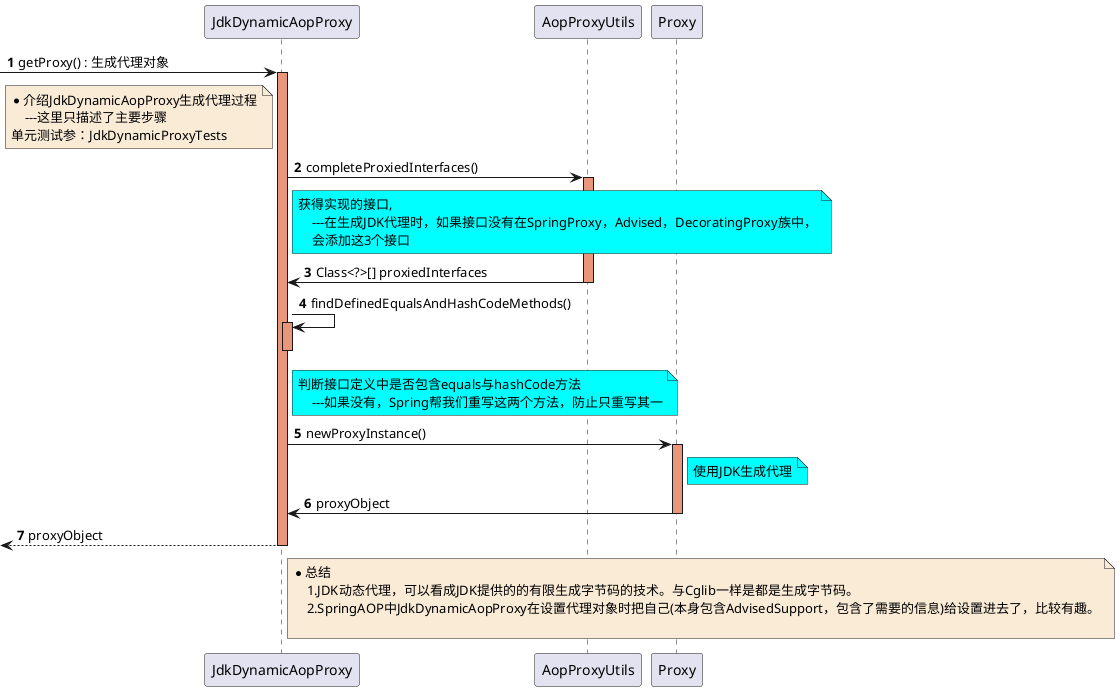 @startuml

autonumber

-> JdkDynamicAopProxy: getProxy() : 生成代理对象

note left of JdkDynamicAopProxy #FAEBD7
    *介绍JdkDynamicAopProxy生成代理过程
        ---这里只描述了主要步骤
    单元测试参：JdkDynamicProxyTests
end note
activate JdkDynamicAopProxy #DarkSalmon


    JdkDynamicAopProxy-> AopProxyUtils:completeProxiedInterfaces()
    activate AopProxyUtils #DarkSalmon
        note right of JdkDynamicAopProxy #aqua
            获得实现的接口,
                ---在生成JDK代理时，如果接口没有在SpringProxy，Advised，DecoratingProxy族中，
                会添加这3个接口
        end note
    AopProxyUtils-> JdkDynamicAopProxy:Class<?>[] proxiedInterfaces
    deactivate AopProxyUtils

    JdkDynamicAopProxy-> JdkDynamicAopProxy:findDefinedEqualsAndHashCodeMethods()
    activate JdkDynamicAopProxy #DarkSalmon
        note right of JdkDynamicAopProxy #aqua
            判断接口定义中是否包含equals与hashCode方法
                ---如果没有，Spring帮我们重写这两个方法，防止只重写其一
        end note
    deactivate JdkDynamicAopProxy

    JdkDynamicAopProxy-> Proxy:newProxyInstance()
    activate Proxy #DarkSalmon
        note right of Proxy #aqua
            使用JDK生成代理
        end note
    Proxy-> JdkDynamicAopProxy:proxyObject
    deactivate Proxy


<-- JdkDynamicAopProxy : proxyObject
deactivate JdkDynamicAopProxy

note right of JdkDynamicAopProxy #FAEBD7
*总结
    1.JDK动态代理，可以看成JDK提供的的有限生成字节码的技术。与Cglib一样是都是生成字节码。
    2.SpringAOP中JdkDynamicAopProxy在设置代理对象时把自己(本身包含AdvisedSupport，包含了需要的信息)给设置进去了，比较有趣。

end note

@enduml